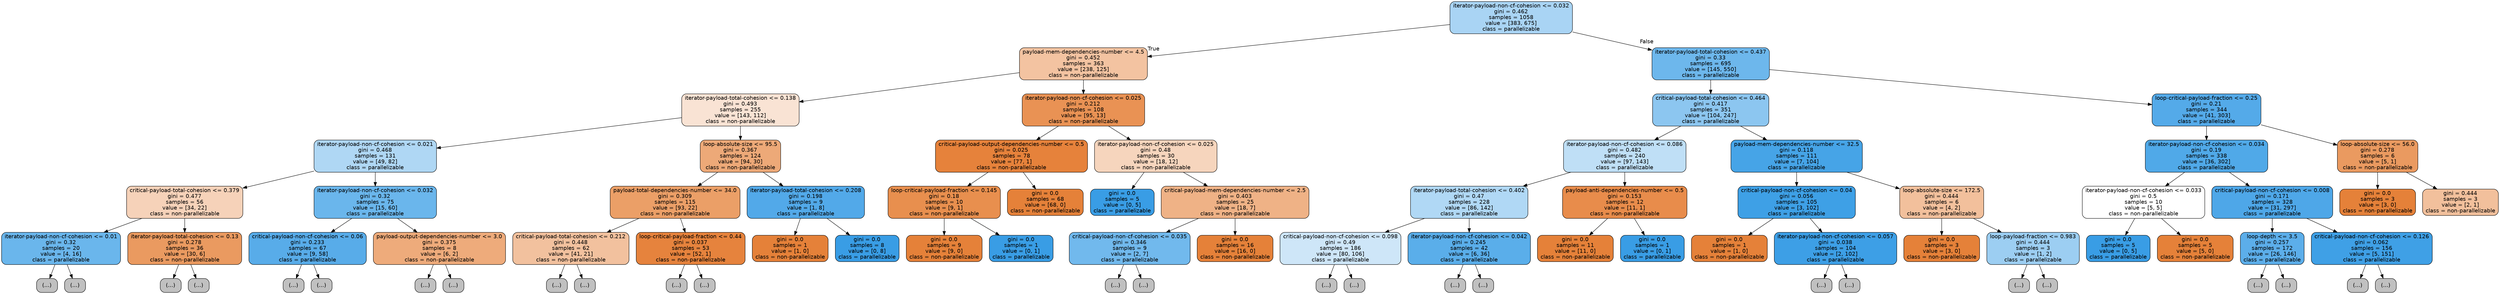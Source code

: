 digraph Tree {
node [shape=box, style="filled, rounded", color="black", fontname=helvetica] ;
edge [fontname=helvetica] ;
0 [label="iterator-payload-non-cf-cohesion <= 0.032\ngini = 0.462\nsamples = 1058\nvalue = [383, 675]\nclass = parallelizable", fillcolor="#399de56e"] ;
1 [label="payload-mem-dependencies-number <= 4.5\ngini = 0.452\nsamples = 363\nvalue = [238, 125]\nclass = non-parallelizable", fillcolor="#e5813979"] ;
0 -> 1 [labeldistance=2.5, labelangle=45, headlabel="True"] ;
2 [label="iterator-payload-total-cohesion <= 0.138\ngini = 0.493\nsamples = 255\nvalue = [143, 112]\nclass = non-parallelizable", fillcolor="#e5813937"] ;
1 -> 2 ;
3 [label="iterator-payload-non-cf-cohesion <= 0.021\ngini = 0.468\nsamples = 131\nvalue = [49, 82]\nclass = parallelizable", fillcolor="#399de567"] ;
2 -> 3 ;
4 [label="critical-payload-total-cohesion <= 0.379\ngini = 0.477\nsamples = 56\nvalue = [34, 22]\nclass = non-parallelizable", fillcolor="#e581395a"] ;
3 -> 4 ;
5 [label="iterator-payload-non-cf-cohesion <= 0.01\ngini = 0.32\nsamples = 20\nvalue = [4, 16]\nclass = parallelizable", fillcolor="#399de5bf"] ;
4 -> 5 ;
6 [label="(...)", fillcolor="#C0C0C0"] ;
5 -> 6 ;
7 [label="(...)", fillcolor="#C0C0C0"] ;
5 -> 7 ;
14 [label="iterator-payload-total-cohesion <= 0.13\ngini = 0.278\nsamples = 36\nvalue = [30, 6]\nclass = non-parallelizable", fillcolor="#e58139cc"] ;
4 -> 14 ;
15 [label="(...)", fillcolor="#C0C0C0"] ;
14 -> 15 ;
22 [label="(...)", fillcolor="#C0C0C0"] ;
14 -> 22 ;
23 [label="iterator-payload-non-cf-cohesion <= 0.032\ngini = 0.32\nsamples = 75\nvalue = [15, 60]\nclass = parallelizable", fillcolor="#399de5bf"] ;
3 -> 23 ;
24 [label="critical-payload-non-cf-cohesion <= 0.06\ngini = 0.233\nsamples = 67\nvalue = [9, 58]\nclass = parallelizable", fillcolor="#399de5d7"] ;
23 -> 24 ;
25 [label="(...)", fillcolor="#C0C0C0"] ;
24 -> 25 ;
34 [label="(...)", fillcolor="#C0C0C0"] ;
24 -> 34 ;
45 [label="payload-output-dependencies-number <= 3.0\ngini = 0.375\nsamples = 8\nvalue = [6, 2]\nclass = non-parallelizable", fillcolor="#e58139aa"] ;
23 -> 45 ;
46 [label="(...)", fillcolor="#C0C0C0"] ;
45 -> 46 ;
47 [label="(...)", fillcolor="#C0C0C0"] ;
45 -> 47 ;
48 [label="loop-absolute-size <= 95.5\ngini = 0.367\nsamples = 124\nvalue = [94, 30]\nclass = non-parallelizable", fillcolor="#e58139ae"] ;
2 -> 48 ;
49 [label="payload-total-dependencies-number <= 34.0\ngini = 0.309\nsamples = 115\nvalue = [93, 22]\nclass = non-parallelizable", fillcolor="#e58139c3"] ;
48 -> 49 ;
50 [label="critical-payload-total-cohesion <= 0.212\ngini = 0.448\nsamples = 62\nvalue = [41, 21]\nclass = non-parallelizable", fillcolor="#e581397c"] ;
49 -> 50 ;
51 [label="(...)", fillcolor="#C0C0C0"] ;
50 -> 51 ;
66 [label="(...)", fillcolor="#C0C0C0"] ;
50 -> 66 ;
71 [label="loop-critical-payload-fraction <= 0.44\ngini = 0.037\nsamples = 53\nvalue = [52, 1]\nclass = non-parallelizable", fillcolor="#e58139fa"] ;
49 -> 71 ;
72 [label="(...)", fillcolor="#C0C0C0"] ;
71 -> 72 ;
73 [label="(...)", fillcolor="#C0C0C0"] ;
71 -> 73 ;
74 [label="iterator-payload-total-cohesion <= 0.208\ngini = 0.198\nsamples = 9\nvalue = [1, 8]\nclass = parallelizable", fillcolor="#399de5df"] ;
48 -> 74 ;
75 [label="gini = 0.0\nsamples = 1\nvalue = [1, 0]\nclass = non-parallelizable", fillcolor="#e58139ff"] ;
74 -> 75 ;
76 [label="gini = 0.0\nsamples = 8\nvalue = [0, 8]\nclass = parallelizable", fillcolor="#399de5ff"] ;
74 -> 76 ;
77 [label="iterator-payload-non-cf-cohesion <= 0.025\ngini = 0.212\nsamples = 108\nvalue = [95, 13]\nclass = non-parallelizable", fillcolor="#e58139dc"] ;
1 -> 77 ;
78 [label="critical-payload-output-dependencies-number <= 0.5\ngini = 0.025\nsamples = 78\nvalue = [77, 1]\nclass = non-parallelizable", fillcolor="#e58139fc"] ;
77 -> 78 ;
79 [label="loop-critical-payload-fraction <= 0.145\ngini = 0.18\nsamples = 10\nvalue = [9, 1]\nclass = non-parallelizable", fillcolor="#e58139e3"] ;
78 -> 79 ;
80 [label="gini = 0.0\nsamples = 9\nvalue = [9, 0]\nclass = non-parallelizable", fillcolor="#e58139ff"] ;
79 -> 80 ;
81 [label="gini = 0.0\nsamples = 1\nvalue = [0, 1]\nclass = parallelizable", fillcolor="#399de5ff"] ;
79 -> 81 ;
82 [label="gini = 0.0\nsamples = 68\nvalue = [68, 0]\nclass = non-parallelizable", fillcolor="#e58139ff"] ;
78 -> 82 ;
83 [label="iterator-payload-non-cf-cohesion <= 0.025\ngini = 0.48\nsamples = 30\nvalue = [18, 12]\nclass = non-parallelizable", fillcolor="#e5813955"] ;
77 -> 83 ;
84 [label="gini = 0.0\nsamples = 5\nvalue = [0, 5]\nclass = parallelizable", fillcolor="#399de5ff"] ;
83 -> 84 ;
85 [label="critical-payload-mem-dependencies-number <= 2.5\ngini = 0.403\nsamples = 25\nvalue = [18, 7]\nclass = non-parallelizable", fillcolor="#e581399c"] ;
83 -> 85 ;
86 [label="critical-payload-non-cf-cohesion <= 0.035\ngini = 0.346\nsamples = 9\nvalue = [2, 7]\nclass = parallelizable", fillcolor="#399de5b6"] ;
85 -> 86 ;
87 [label="(...)", fillcolor="#C0C0C0"] ;
86 -> 87 ;
88 [label="(...)", fillcolor="#C0C0C0"] ;
86 -> 88 ;
89 [label="gini = 0.0\nsamples = 16\nvalue = [16, 0]\nclass = non-parallelizable", fillcolor="#e58139ff"] ;
85 -> 89 ;
90 [label="iterator-payload-total-cohesion <= 0.437\ngini = 0.33\nsamples = 695\nvalue = [145, 550]\nclass = parallelizable", fillcolor="#399de5bc"] ;
0 -> 90 [labeldistance=2.5, labelangle=-45, headlabel="False"] ;
91 [label="critical-payload-total-cohesion <= 0.464\ngini = 0.417\nsamples = 351\nvalue = [104, 247]\nclass = parallelizable", fillcolor="#399de594"] ;
90 -> 91 ;
92 [label="iterator-payload-non-cf-cohesion <= 0.086\ngini = 0.482\nsamples = 240\nvalue = [97, 143]\nclass = parallelizable", fillcolor="#399de552"] ;
91 -> 92 ;
93 [label="iterator-payload-total-cohesion <= 0.402\ngini = 0.47\nsamples = 228\nvalue = [86, 142]\nclass = parallelizable", fillcolor="#399de565"] ;
92 -> 93 ;
94 [label="critical-payload-non-cf-cohesion <= 0.098\ngini = 0.49\nsamples = 186\nvalue = [80, 106]\nclass = parallelizable", fillcolor="#399de53f"] ;
93 -> 94 ;
95 [label="(...)", fillcolor="#C0C0C0"] ;
94 -> 95 ;
144 [label="(...)", fillcolor="#C0C0C0"] ;
94 -> 144 ;
165 [label="iterator-payload-non-cf-cohesion <= 0.042\ngini = 0.245\nsamples = 42\nvalue = [6, 36]\nclass = parallelizable", fillcolor="#399de5d4"] ;
93 -> 165 ;
166 [label="(...)", fillcolor="#C0C0C0"] ;
165 -> 166 ;
171 [label="(...)", fillcolor="#C0C0C0"] ;
165 -> 171 ;
180 [label="payload-anti-dependencies-number <= 0.5\ngini = 0.153\nsamples = 12\nvalue = [11, 1]\nclass = non-parallelizable", fillcolor="#e58139e8"] ;
92 -> 180 ;
181 [label="gini = 0.0\nsamples = 11\nvalue = [11, 0]\nclass = non-parallelizable", fillcolor="#e58139ff"] ;
180 -> 181 ;
182 [label="gini = 0.0\nsamples = 1\nvalue = [0, 1]\nclass = parallelizable", fillcolor="#399de5ff"] ;
180 -> 182 ;
183 [label="payload-mem-dependencies-number <= 32.5\ngini = 0.118\nsamples = 111\nvalue = [7, 104]\nclass = parallelizable", fillcolor="#399de5ee"] ;
91 -> 183 ;
184 [label="critical-payload-non-cf-cohesion <= 0.04\ngini = 0.056\nsamples = 105\nvalue = [3, 102]\nclass = parallelizable", fillcolor="#399de5f8"] ;
183 -> 184 ;
185 [label="gini = 0.0\nsamples = 1\nvalue = [1, 0]\nclass = non-parallelizable", fillcolor="#e58139ff"] ;
184 -> 185 ;
186 [label="iterator-payload-non-cf-cohesion <= 0.057\ngini = 0.038\nsamples = 104\nvalue = [2, 102]\nclass = parallelizable", fillcolor="#399de5fa"] ;
184 -> 186 ;
187 [label="(...)", fillcolor="#C0C0C0"] ;
186 -> 187 ;
192 [label="(...)", fillcolor="#C0C0C0"] ;
186 -> 192 ;
195 [label="loop-absolute-size <= 172.5\ngini = 0.444\nsamples = 6\nvalue = [4, 2]\nclass = non-parallelizable", fillcolor="#e581397f"] ;
183 -> 195 ;
196 [label="gini = 0.0\nsamples = 3\nvalue = [3, 0]\nclass = non-parallelizable", fillcolor="#e58139ff"] ;
195 -> 196 ;
197 [label="loop-payload-fraction <= 0.983\ngini = 0.444\nsamples = 3\nvalue = [1, 2]\nclass = parallelizable", fillcolor="#399de57f"] ;
195 -> 197 ;
198 [label="(...)", fillcolor="#C0C0C0"] ;
197 -> 198 ;
199 [label="(...)", fillcolor="#C0C0C0"] ;
197 -> 199 ;
200 [label="loop-critical-payload-fraction <= 0.25\ngini = 0.21\nsamples = 344\nvalue = [41, 303]\nclass = parallelizable", fillcolor="#399de5dc"] ;
90 -> 200 ;
201 [label="iterator-payload-non-cf-cohesion <= 0.034\ngini = 0.19\nsamples = 338\nvalue = [36, 302]\nclass = parallelizable", fillcolor="#399de5e1"] ;
200 -> 201 ;
202 [label="iterator-payload-non-cf-cohesion <= 0.033\ngini = 0.5\nsamples = 10\nvalue = [5, 5]\nclass = non-parallelizable", fillcolor="#e5813900"] ;
201 -> 202 ;
203 [label="gini = 0.0\nsamples = 5\nvalue = [0, 5]\nclass = parallelizable", fillcolor="#399de5ff"] ;
202 -> 203 ;
204 [label="gini = 0.0\nsamples = 5\nvalue = [5, 0]\nclass = non-parallelizable", fillcolor="#e58139ff"] ;
202 -> 204 ;
205 [label="critical-payload-non-cf-cohesion <= 0.008\ngini = 0.171\nsamples = 328\nvalue = [31, 297]\nclass = parallelizable", fillcolor="#399de5e4"] ;
201 -> 205 ;
206 [label="loop-depth <= 3.5\ngini = 0.257\nsamples = 172\nvalue = [26, 146]\nclass = parallelizable", fillcolor="#399de5d2"] ;
205 -> 206 ;
207 [label="(...)", fillcolor="#C0C0C0"] ;
206 -> 207 ;
236 [label="(...)", fillcolor="#C0C0C0"] ;
206 -> 236 ;
249 [label="critical-payload-non-cf-cohesion <= 0.126\ngini = 0.062\nsamples = 156\nvalue = [5, 151]\nclass = parallelizable", fillcolor="#399de5f7"] ;
205 -> 249 ;
250 [label="(...)", fillcolor="#C0C0C0"] ;
249 -> 250 ;
255 [label="(...)", fillcolor="#C0C0C0"] ;
249 -> 255 ;
266 [label="loop-absolute-size <= 56.0\ngini = 0.278\nsamples = 6\nvalue = [5, 1]\nclass = non-parallelizable", fillcolor="#e58139cc"] ;
200 -> 266 ;
267 [label="gini = 0.0\nsamples = 3\nvalue = [3, 0]\nclass = non-parallelizable", fillcolor="#e58139ff"] ;
266 -> 267 ;
268 [label="gini = 0.444\nsamples = 3\nvalue = [2, 1]\nclass = non-parallelizable", fillcolor="#e581397f"] ;
266 -> 268 ;
}